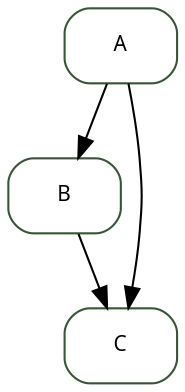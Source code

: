 digraph dag {
    graph[bgcolor=white, margin=0];
    node[shape=box, style=rounded, fontname=sans, fontsize=10, penwidth=1];
    edge[penwidth=1, color=black];
	1[label = "A", color = "0.33 0.33 0.33", style="rounded"];
	2[label = "B", color = "0.33 0.33 0.33", style="rounded"];
	3[label = "C", color = "0.33 0.33 0.33", style="rounded"];
	1 -> 2;
	2 -> 3;
	1 -> 3;
}